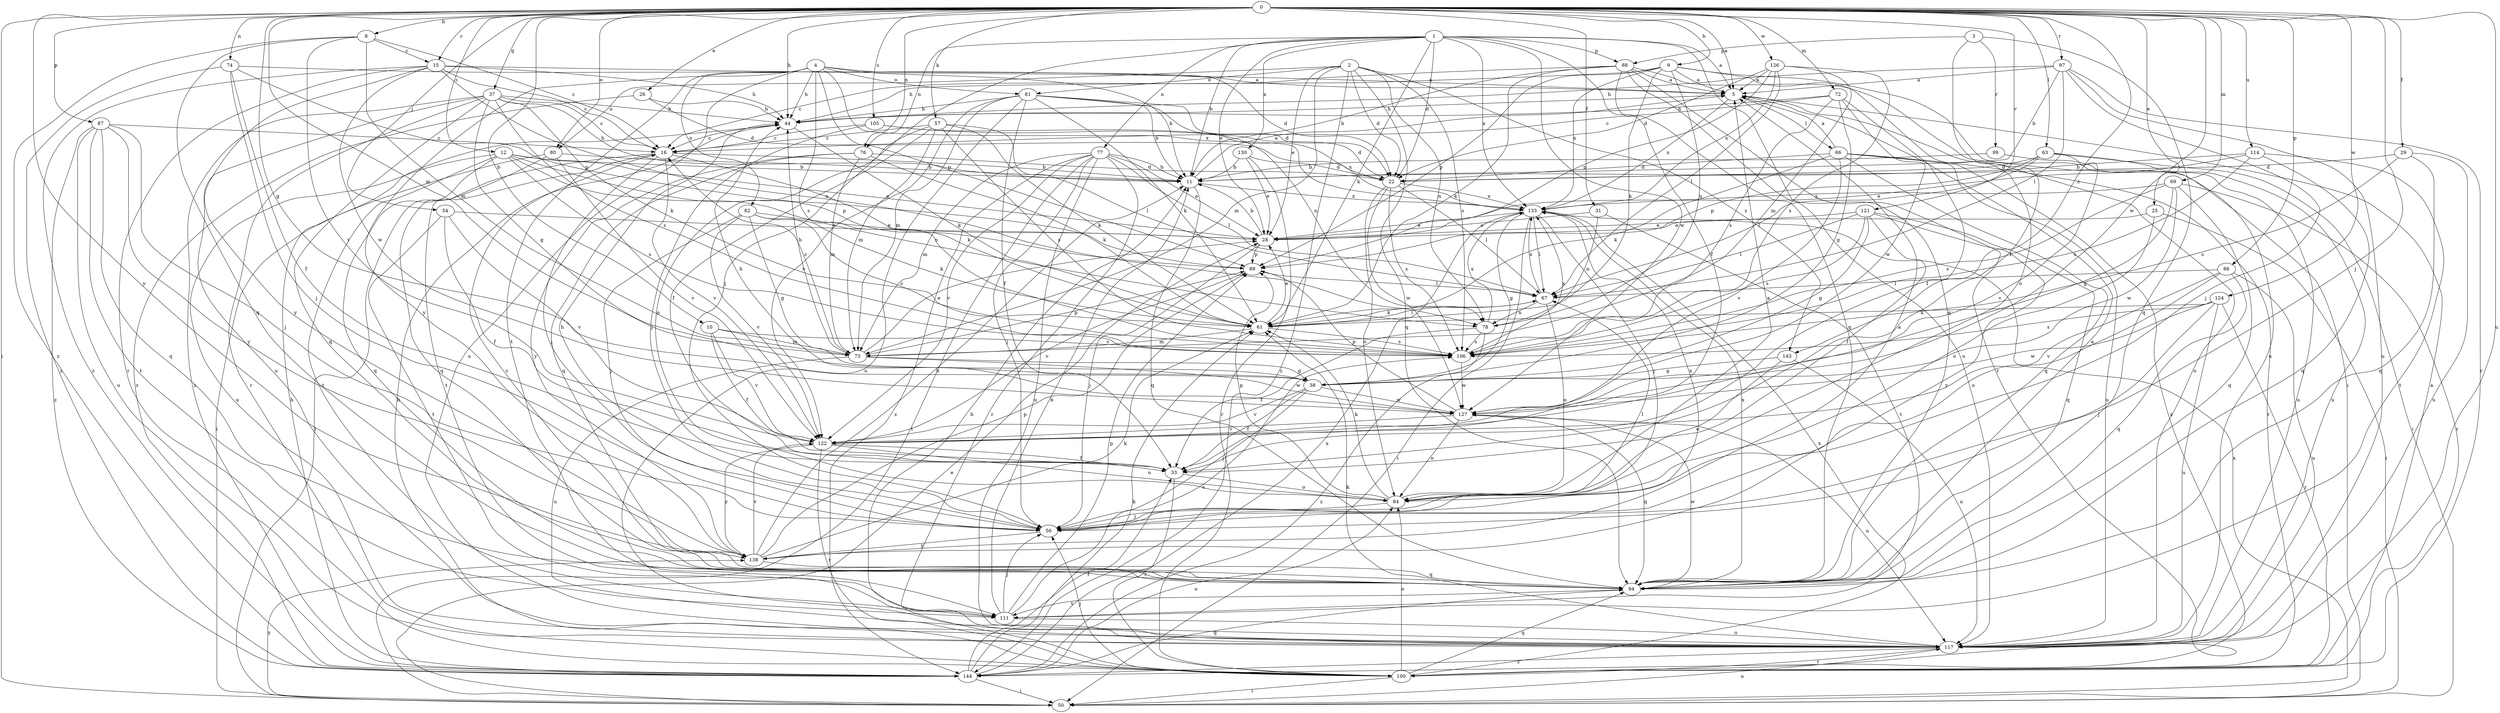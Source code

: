 strict digraph  {
0;
1;
2;
3;
4;
5;
8;
9;
10;
11;
12;
15;
16;
22;
25;
26;
28;
29;
31;
33;
37;
38;
44;
50;
54;
56;
57;
61;
63;
66;
67;
69;
72;
73;
74;
76;
77;
78;
80;
81;
82;
84;
86;
87;
88;
89;
94;
97;
99;
100;
105;
106;
111;
114;
117;
121;
122;
124;
126;
127;
130;
133;
138;
143;
144;
0 -> 5  [label=a];
0 -> 8  [label=b];
0 -> 9  [label=b];
0 -> 10  [label=b];
0 -> 12  [label=c];
0 -> 15  [label=c];
0 -> 25  [label=e];
0 -> 26  [label=e];
0 -> 29  [label=f];
0 -> 31  [label=f];
0 -> 37  [label=g];
0 -> 38  [label=g];
0 -> 44  [label=h];
0 -> 50  [label=i];
0 -> 54  [label=j];
0 -> 56  [label=j];
0 -> 57  [label=k];
0 -> 63  [label=l];
0 -> 69  [label=m];
0 -> 72  [label=m];
0 -> 73  [label=m];
0 -> 74  [label=n];
0 -> 76  [label=n];
0 -> 80  [label=o];
0 -> 86  [label=p];
0 -> 87  [label=p];
0 -> 97  [label=r];
0 -> 105  [label=s];
0 -> 114  [label=u];
0 -> 117  [label=u];
0 -> 121  [label=v];
0 -> 124  [label=w];
0 -> 126  [label=w];
0 -> 127  [label=w];
0 -> 138  [label=y];
0 -> 143  [label=z];
1 -> 5  [label=a];
1 -> 11  [label=b];
1 -> 22  [label=d];
1 -> 28  [label=e];
1 -> 33  [label=f];
1 -> 56  [label=j];
1 -> 61  [label=k];
1 -> 76  [label=n];
1 -> 77  [label=n];
1 -> 88  [label=p];
1 -> 94  [label=q];
1 -> 127  [label=w];
1 -> 130  [label=x];
1 -> 133  [label=x];
2 -> 22  [label=d];
2 -> 28  [label=e];
2 -> 73  [label=m];
2 -> 78  [label=n];
2 -> 80  [label=o];
2 -> 81  [label=o];
2 -> 94  [label=q];
2 -> 106  [label=s];
2 -> 143  [label=z];
2 -> 144  [label=z];
3 -> 33  [label=f];
3 -> 88  [label=p];
3 -> 94  [label=q];
3 -> 99  [label=r];
4 -> 11  [label=b];
4 -> 22  [label=d];
4 -> 44  [label=h];
4 -> 81  [label=o];
4 -> 82  [label=o];
4 -> 89  [label=p];
4 -> 106  [label=s];
4 -> 111  [label=t];
4 -> 117  [label=u];
4 -> 133  [label=x];
4 -> 138  [label=y];
5 -> 44  [label=h];
5 -> 66  [label=l];
5 -> 117  [label=u];
5 -> 133  [label=x];
8 -> 15  [label=c];
8 -> 16  [label=c];
8 -> 73  [label=m];
8 -> 94  [label=q];
8 -> 122  [label=v];
8 -> 144  [label=z];
9 -> 5  [label=a];
9 -> 44  [label=h];
9 -> 61  [label=k];
9 -> 78  [label=n];
9 -> 84  [label=o];
9 -> 89  [label=p];
9 -> 117  [label=u];
9 -> 133  [label=x];
10 -> 33  [label=f];
10 -> 73  [label=m];
10 -> 106  [label=s];
10 -> 122  [label=v];
11 -> 5  [label=a];
11 -> 94  [label=q];
11 -> 133  [label=x];
12 -> 11  [label=b];
12 -> 28  [label=e];
12 -> 78  [label=n];
12 -> 89  [label=p];
12 -> 94  [label=q];
12 -> 106  [label=s];
12 -> 111  [label=t];
12 -> 117  [label=u];
15 -> 5  [label=a];
15 -> 16  [label=c];
15 -> 44  [label=h];
15 -> 78  [label=n];
15 -> 100  [label=r];
15 -> 127  [label=w];
15 -> 138  [label=y];
15 -> 144  [label=z];
16 -> 11  [label=b];
16 -> 50  [label=i];
16 -> 56  [label=j];
16 -> 61  [label=k];
16 -> 111  [label=t];
16 -> 122  [label=v];
22 -> 67  [label=l];
22 -> 84  [label=o];
22 -> 106  [label=s];
22 -> 127  [label=w];
22 -> 133  [label=x];
25 -> 28  [label=e];
25 -> 50  [label=i];
25 -> 84  [label=o];
26 -> 22  [label=d];
26 -> 44  [label=h];
26 -> 144  [label=z];
28 -> 11  [label=b];
28 -> 56  [label=j];
28 -> 89  [label=p];
29 -> 22  [label=d];
29 -> 94  [label=q];
29 -> 106  [label=s];
29 -> 117  [label=u];
31 -> 28  [label=e];
31 -> 78  [label=n];
31 -> 111  [label=t];
33 -> 84  [label=o];
33 -> 100  [label=r];
37 -> 11  [label=b];
37 -> 16  [label=c];
37 -> 38  [label=g];
37 -> 44  [label=h];
37 -> 61  [label=k];
37 -> 94  [label=q];
37 -> 100  [label=r];
37 -> 106  [label=s];
37 -> 117  [label=u];
37 -> 144  [label=z];
38 -> 33  [label=f];
38 -> 56  [label=j];
38 -> 122  [label=v];
38 -> 127  [label=w];
44 -> 16  [label=c];
44 -> 61  [label=k];
50 -> 28  [label=e];
50 -> 117  [label=u];
50 -> 133  [label=x];
50 -> 138  [label=y];
54 -> 28  [label=e];
54 -> 33  [label=f];
54 -> 111  [label=t];
54 -> 122  [label=v];
56 -> 44  [label=h];
56 -> 67  [label=l];
56 -> 133  [label=x];
56 -> 138  [label=y];
57 -> 16  [label=c];
57 -> 33  [label=f];
57 -> 61  [label=k];
57 -> 67  [label=l];
57 -> 73  [label=m];
57 -> 84  [label=o];
57 -> 106  [label=s];
61 -> 28  [label=e];
61 -> 67  [label=l];
61 -> 73  [label=m];
61 -> 106  [label=s];
63 -> 22  [label=d];
63 -> 50  [label=i];
63 -> 67  [label=l];
63 -> 89  [label=p];
63 -> 117  [label=u];
63 -> 122  [label=v];
66 -> 5  [label=a];
66 -> 22  [label=d];
66 -> 61  [label=k];
66 -> 94  [label=q];
66 -> 100  [label=r];
66 -> 117  [label=u];
66 -> 122  [label=v];
66 -> 144  [label=z];
67 -> 61  [label=k];
67 -> 78  [label=n];
67 -> 84  [label=o];
67 -> 133  [label=x];
69 -> 38  [label=g];
69 -> 94  [label=q];
69 -> 100  [label=r];
69 -> 106  [label=s];
69 -> 127  [label=w];
69 -> 133  [label=x];
72 -> 16  [label=c];
72 -> 33  [label=f];
72 -> 38  [label=g];
72 -> 44  [label=h];
72 -> 106  [label=s];
72 -> 127  [label=w];
73 -> 16  [label=c];
73 -> 28  [label=e];
73 -> 38  [label=g];
73 -> 44  [label=h];
73 -> 89  [label=p];
73 -> 117  [label=u];
73 -> 127  [label=w];
74 -> 5  [label=a];
74 -> 33  [label=f];
74 -> 56  [label=j];
74 -> 89  [label=p];
74 -> 144  [label=z];
76 -> 22  [label=d];
76 -> 61  [label=k];
76 -> 73  [label=m];
76 -> 94  [label=q];
76 -> 138  [label=y];
77 -> 11  [label=b];
77 -> 28  [label=e];
77 -> 50  [label=i];
77 -> 56  [label=j];
77 -> 67  [label=l];
77 -> 73  [label=m];
77 -> 100  [label=r];
77 -> 117  [label=u];
77 -> 122  [label=v];
77 -> 144  [label=z];
78 -> 33  [label=f];
78 -> 106  [label=s];
78 -> 133  [label=x];
78 -> 144  [label=z];
80 -> 11  [label=b];
80 -> 50  [label=i];
80 -> 94  [label=q];
80 -> 122  [label=v];
81 -> 11  [label=b];
81 -> 22  [label=d];
81 -> 33  [label=f];
81 -> 44  [label=h];
81 -> 61  [label=k];
81 -> 73  [label=m];
81 -> 78  [label=n];
81 -> 117  [label=u];
81 -> 122  [label=v];
82 -> 28  [label=e];
82 -> 38  [label=g];
82 -> 56  [label=j];
82 -> 61  [label=k];
82 -> 106  [label=s];
82 -> 122  [label=v];
84 -> 5  [label=a];
84 -> 56  [label=j];
84 -> 61  [label=k];
84 -> 89  [label=p];
86 -> 67  [label=l];
86 -> 84  [label=o];
86 -> 94  [label=q];
86 -> 117  [label=u];
86 -> 122  [label=v];
87 -> 16  [label=c];
87 -> 56  [label=j];
87 -> 94  [label=q];
87 -> 111  [label=t];
87 -> 117  [label=u];
87 -> 138  [label=y];
87 -> 144  [label=z];
88 -> 5  [label=a];
88 -> 11  [label=b];
88 -> 16  [label=c];
88 -> 50  [label=i];
88 -> 61  [label=k];
88 -> 94  [label=q];
88 -> 100  [label=r];
88 -> 117  [label=u];
89 -> 67  [label=l];
89 -> 122  [label=v];
94 -> 5  [label=a];
94 -> 16  [label=c];
94 -> 111  [label=t];
94 -> 127  [label=w];
94 -> 133  [label=x];
97 -> 5  [label=a];
97 -> 11  [label=b];
97 -> 44  [label=h];
97 -> 56  [label=j];
97 -> 67  [label=l];
97 -> 100  [label=r];
97 -> 117  [label=u];
99 -> 11  [label=b];
99 -> 117  [label=u];
100 -> 5  [label=a];
100 -> 44  [label=h];
100 -> 50  [label=i];
100 -> 56  [label=j];
100 -> 84  [label=o];
100 -> 94  [label=q];
100 -> 133  [label=x];
105 -> 16  [label=c];
105 -> 22  [label=d];
105 -> 56  [label=j];
105 -> 133  [label=x];
106 -> 127  [label=w];
106 -> 133  [label=x];
111 -> 11  [label=b];
111 -> 56  [label=j];
111 -> 89  [label=p];
111 -> 106  [label=s];
111 -> 117  [label=u];
114 -> 11  [label=b];
114 -> 28  [label=e];
114 -> 94  [label=q];
114 -> 106  [label=s];
114 -> 111  [label=t];
117 -> 11  [label=b];
117 -> 61  [label=k];
117 -> 100  [label=r];
117 -> 144  [label=z];
121 -> 28  [label=e];
121 -> 33  [label=f];
121 -> 38  [label=g];
121 -> 67  [label=l];
121 -> 94  [label=q];
121 -> 106  [label=s];
121 -> 138  [label=y];
122 -> 33  [label=f];
122 -> 84  [label=o];
122 -> 100  [label=r];
122 -> 138  [label=y];
124 -> 56  [label=j];
124 -> 61  [label=k];
124 -> 100  [label=r];
124 -> 106  [label=s];
124 -> 117  [label=u];
124 -> 127  [label=w];
126 -> 5  [label=a];
126 -> 22  [label=d];
126 -> 67  [label=l];
126 -> 73  [label=m];
126 -> 89  [label=p];
126 -> 106  [label=s];
126 -> 133  [label=x];
127 -> 44  [label=h];
127 -> 84  [label=o];
127 -> 89  [label=p];
127 -> 94  [label=q];
127 -> 117  [label=u];
127 -> 122  [label=v];
130 -> 11  [label=b];
130 -> 22  [label=d];
130 -> 28  [label=e];
130 -> 100  [label=r];
133 -> 28  [label=e];
133 -> 38  [label=g];
133 -> 50  [label=i];
133 -> 56  [label=j];
133 -> 67  [label=l];
138 -> 5  [label=a];
138 -> 11  [label=b];
138 -> 61  [label=k];
138 -> 89  [label=p];
138 -> 94  [label=q];
138 -> 122  [label=v];
143 -> 38  [label=g];
143 -> 84  [label=o];
143 -> 117  [label=u];
144 -> 33  [label=f];
144 -> 44  [label=h];
144 -> 50  [label=i];
144 -> 61  [label=k];
144 -> 84  [label=o];
144 -> 94  [label=q];
144 -> 133  [label=x];
}
